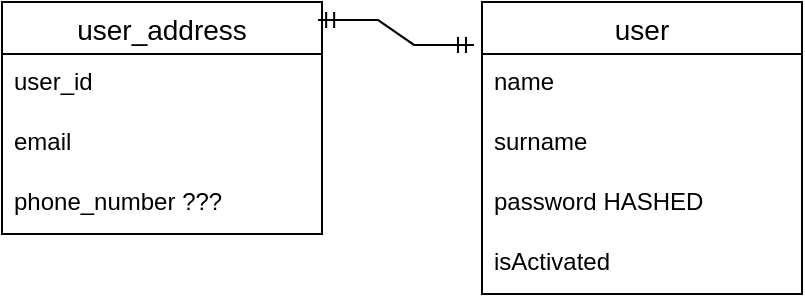 <mxfile version="26.1.0">
  <diagram name="Страница — 1" id="Nl8gs_Nao2w_e9mOPVcV">
    <mxGraphModel dx="880" dy="468" grid="1" gridSize="10" guides="1" tooltips="1" connect="1" arrows="1" fold="1" page="1" pageScale="1" pageWidth="827" pageHeight="1169" math="0" shadow="0">
      <root>
        <mxCell id="0" />
        <mxCell id="1" parent="0" />
        <mxCell id="oCwtmW4wzwoGi9T9ATIL-1" value="user" style="swimlane;fontStyle=0;childLayout=stackLayout;horizontal=1;startSize=26;horizontalStack=0;resizeParent=1;resizeParentMax=0;resizeLast=0;collapsible=1;marginBottom=0;align=center;fontSize=14;" vertex="1" parent="1">
          <mxGeometry x="260" y="110" width="160" height="146" as="geometry" />
        </mxCell>
        <mxCell id="oCwtmW4wzwoGi9T9ATIL-2" value="name" style="text;strokeColor=none;fillColor=none;spacingLeft=4;spacingRight=4;overflow=hidden;rotatable=0;points=[[0,0.5],[1,0.5]];portConstraint=eastwest;fontSize=12;whiteSpace=wrap;html=1;" vertex="1" parent="oCwtmW4wzwoGi9T9ATIL-1">
          <mxGeometry y="26" width="160" height="30" as="geometry" />
        </mxCell>
        <mxCell id="oCwtmW4wzwoGi9T9ATIL-3" value="surname" style="text;strokeColor=none;fillColor=none;spacingLeft=4;spacingRight=4;overflow=hidden;rotatable=0;points=[[0,0.5],[1,0.5]];portConstraint=eastwest;fontSize=12;whiteSpace=wrap;html=1;" vertex="1" parent="oCwtmW4wzwoGi9T9ATIL-1">
          <mxGeometry y="56" width="160" height="30" as="geometry" />
        </mxCell>
        <mxCell id="oCwtmW4wzwoGi9T9ATIL-4" value="password HASHED" style="text;strokeColor=none;fillColor=none;spacingLeft=4;spacingRight=4;overflow=hidden;rotatable=0;points=[[0,0.5],[1,0.5]];portConstraint=eastwest;fontSize=12;whiteSpace=wrap;html=1;" vertex="1" parent="oCwtmW4wzwoGi9T9ATIL-1">
          <mxGeometry y="86" width="160" height="30" as="geometry" />
        </mxCell>
        <mxCell id="oCwtmW4wzwoGi9T9ATIL-10" value="isActivated" style="text;strokeColor=none;fillColor=none;spacingLeft=4;spacingRight=4;overflow=hidden;rotatable=0;points=[[0,0.5],[1,0.5]];portConstraint=eastwest;fontSize=12;whiteSpace=wrap;html=1;" vertex="1" parent="oCwtmW4wzwoGi9T9ATIL-1">
          <mxGeometry y="116" width="160" height="30" as="geometry" />
        </mxCell>
        <mxCell id="oCwtmW4wzwoGi9T9ATIL-5" value="user_address" style="swimlane;fontStyle=0;childLayout=stackLayout;horizontal=1;startSize=26;horizontalStack=0;resizeParent=1;resizeParentMax=0;resizeLast=0;collapsible=1;marginBottom=0;align=center;fontSize=14;" vertex="1" parent="1">
          <mxGeometry x="20" y="110" width="160" height="116" as="geometry" />
        </mxCell>
        <mxCell id="oCwtmW4wzwoGi9T9ATIL-8" value="user_id" style="text;strokeColor=none;fillColor=none;spacingLeft=4;spacingRight=4;overflow=hidden;rotatable=0;points=[[0,0.5],[1,0.5]];portConstraint=eastwest;fontSize=12;whiteSpace=wrap;html=1;" vertex="1" parent="oCwtmW4wzwoGi9T9ATIL-5">
          <mxGeometry y="26" width="160" height="30" as="geometry" />
        </mxCell>
        <mxCell id="oCwtmW4wzwoGi9T9ATIL-6" value="email" style="text;strokeColor=none;fillColor=none;spacingLeft=4;spacingRight=4;overflow=hidden;rotatable=0;points=[[0,0.5],[1,0.5]];portConstraint=eastwest;fontSize=12;whiteSpace=wrap;html=1;" vertex="1" parent="oCwtmW4wzwoGi9T9ATIL-5">
          <mxGeometry y="56" width="160" height="30" as="geometry" />
        </mxCell>
        <mxCell id="oCwtmW4wzwoGi9T9ATIL-7" value="phone_nu&lt;span style=&quot;background-color: transparent; color: light-dark(rgb(0, 0, 0), rgb(255, 255, 255));&quot;&gt;mber ???&lt;/span&gt;" style="text;strokeColor=none;fillColor=none;spacingLeft=4;spacingRight=4;overflow=hidden;rotatable=0;points=[[0,0.5],[1,0.5]];portConstraint=eastwest;fontSize=12;whiteSpace=wrap;html=1;" vertex="1" parent="oCwtmW4wzwoGi9T9ATIL-5">
          <mxGeometry y="86" width="160" height="30" as="geometry" />
        </mxCell>
        <mxCell id="oCwtmW4wzwoGi9T9ATIL-9" value="" style="edgeStyle=entityRelationEdgeStyle;fontSize=12;html=1;endArrow=ERmandOne;startArrow=ERmandOne;rounded=0;entryX=-0.025;entryY=0.147;entryDx=0;entryDy=0;entryPerimeter=0;exitX=0.988;exitY=0.078;exitDx=0;exitDy=0;exitPerimeter=0;" edge="1" parent="1" source="oCwtmW4wzwoGi9T9ATIL-5" target="oCwtmW4wzwoGi9T9ATIL-1">
          <mxGeometry width="100" height="100" relative="1" as="geometry">
            <mxPoint x="240" y="250" as="sourcePoint" />
            <mxPoint x="340" y="150" as="targetPoint" />
          </mxGeometry>
        </mxCell>
      </root>
    </mxGraphModel>
  </diagram>
</mxfile>

